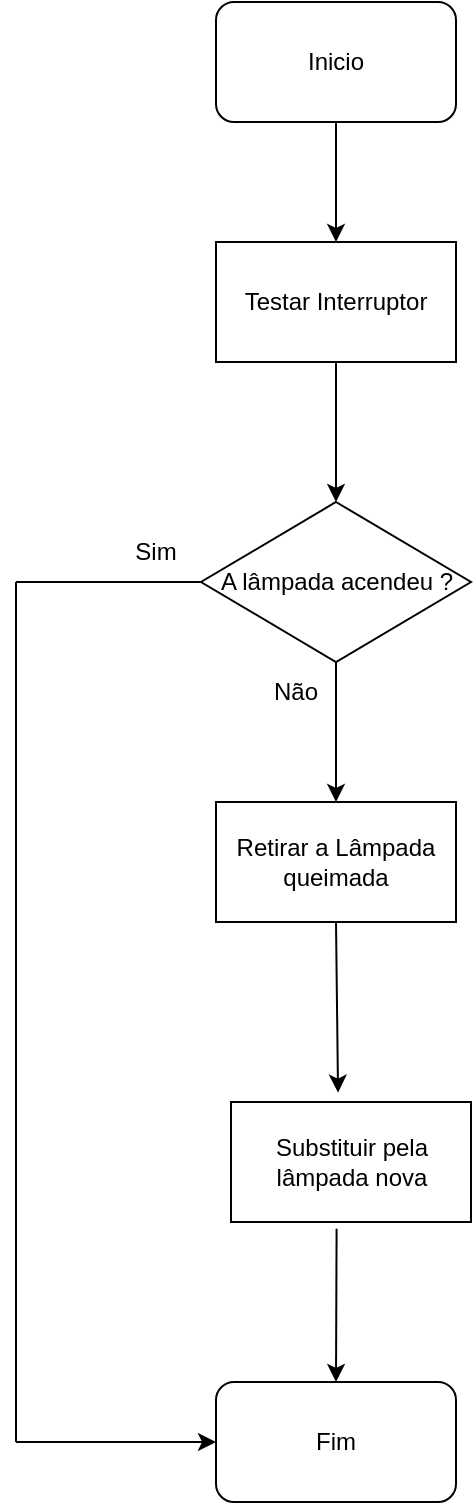 <mxfile version="24.0.7" type="google">
  <diagram name="Página-1" id="PbN7MtnjQ8nox-ocvOt1">
    <mxGraphModel dx="739" dy="438" grid="1" gridSize="10" guides="1" tooltips="1" connect="1" arrows="1" fold="1" page="1" pageScale="1" pageWidth="827" pageHeight="1169" math="0" shadow="0">
      <root>
        <mxCell id="0" />
        <mxCell id="1" parent="0" />
        <mxCell id="EAymjwtRwtyYh1D9pdEW-2" value="Inicio" style="rounded=1;whiteSpace=wrap;html=1;" parent="1" vertex="1">
          <mxGeometry x="380" y="180" width="120" height="60" as="geometry" />
        </mxCell>
        <mxCell id="EAymjwtRwtyYh1D9pdEW-3" value="" style="endArrow=classic;html=1;rounded=0;exitX=0.5;exitY=1;exitDx=0;exitDy=0;entryX=0.5;entryY=0;entryDx=0;entryDy=0;" parent="1" source="EAymjwtRwtyYh1D9pdEW-2" target="EAymjwtRwtyYh1D9pdEW-4" edge="1">
          <mxGeometry width="50" height="50" relative="1" as="geometry">
            <mxPoint x="424" y="340" as="sourcePoint" />
            <mxPoint x="490" y="270" as="targetPoint" />
            <Array as="points">
              <mxPoint x="440" y="280" />
            </Array>
          </mxGeometry>
        </mxCell>
        <mxCell id="EAymjwtRwtyYh1D9pdEW-4" value="Testar Interruptor" style="rounded=0;whiteSpace=wrap;html=1;" parent="1" vertex="1">
          <mxGeometry x="380" y="300" width="120" height="60" as="geometry" />
        </mxCell>
        <mxCell id="EAymjwtRwtyYh1D9pdEW-5" value="A lâmpada acendeu ?" style="rhombus;whiteSpace=wrap;html=1;" parent="1" vertex="1">
          <mxGeometry x="372.5" y="430" width="135" height="80" as="geometry" />
        </mxCell>
        <mxCell id="EAymjwtRwtyYh1D9pdEW-6" value="" style="endArrow=classic;html=1;rounded=0;entryX=0.5;entryY=0;entryDx=0;entryDy=0;" parent="1" target="EAymjwtRwtyYh1D9pdEW-5" edge="1">
          <mxGeometry width="50" height="50" relative="1" as="geometry">
            <mxPoint x="440" y="360" as="sourcePoint" />
            <mxPoint x="630" y="350" as="targetPoint" />
          </mxGeometry>
        </mxCell>
        <mxCell id="EAymjwtRwtyYh1D9pdEW-7" value="" style="endArrow=classic;html=1;rounded=0;exitX=0.5;exitY=1;exitDx=0;exitDy=0;entryX=0.5;entryY=0;entryDx=0;entryDy=0;" parent="1" source="EAymjwtRwtyYh1D9pdEW-5" target="EAymjwtRwtyYh1D9pdEW-9" edge="1">
          <mxGeometry width="50" height="50" relative="1" as="geometry">
            <mxPoint x="460" y="615" as="sourcePoint" />
            <mxPoint x="510" y="550" as="targetPoint" />
          </mxGeometry>
        </mxCell>
        <mxCell id="EAymjwtRwtyYh1D9pdEW-8" value="Não" style="text;html=1;align=center;verticalAlign=middle;whiteSpace=wrap;rounded=0;" parent="1" vertex="1">
          <mxGeometry x="390" y="510" width="60" height="30" as="geometry" />
        </mxCell>
        <mxCell id="EAymjwtRwtyYh1D9pdEW-9" value="Retirar a Lâmpada queimada" style="rounded=0;whiteSpace=wrap;html=1;" parent="1" vertex="1">
          <mxGeometry x="380" y="580" width="120" height="60" as="geometry" />
        </mxCell>
        <mxCell id="EAymjwtRwtyYh1D9pdEW-10" value="Substituir pela lâmpada nova" style="rounded=0;whiteSpace=wrap;html=1;" parent="1" vertex="1">
          <mxGeometry x="387.5" y="730" width="120" height="60" as="geometry" />
        </mxCell>
        <mxCell id="EAymjwtRwtyYh1D9pdEW-11" value="" style="endArrow=classic;html=1;rounded=0;exitX=0.5;exitY=1;exitDx=0;exitDy=0;entryX=0.446;entryY=-0.078;entryDx=0;entryDy=0;entryPerimeter=0;" parent="1" source="EAymjwtRwtyYh1D9pdEW-9" target="EAymjwtRwtyYh1D9pdEW-10" edge="1">
          <mxGeometry width="50" height="50" relative="1" as="geometry">
            <mxPoint x="640" y="650" as="sourcePoint" />
            <mxPoint x="690" y="600" as="targetPoint" />
          </mxGeometry>
        </mxCell>
        <mxCell id="EAymjwtRwtyYh1D9pdEW-12" value="Fim" style="rounded=1;whiteSpace=wrap;html=1;" parent="1" vertex="1">
          <mxGeometry x="380" y="870" width="120" height="60" as="geometry" />
        </mxCell>
        <mxCell id="EAymjwtRwtyYh1D9pdEW-13" value="" style="endArrow=classic;html=1;rounded=0;exitX=0.44;exitY=1.056;exitDx=0;exitDy=0;exitPerimeter=0;entryX=0.5;entryY=0;entryDx=0;entryDy=0;" parent="1" source="EAymjwtRwtyYh1D9pdEW-10" target="EAymjwtRwtyYh1D9pdEW-12" edge="1">
          <mxGeometry width="50" height="50" relative="1" as="geometry">
            <mxPoint x="530" y="820" as="sourcePoint" />
            <mxPoint x="580" y="770" as="targetPoint" />
          </mxGeometry>
        </mxCell>
        <mxCell id="EAymjwtRwtyYh1D9pdEW-15" value="Sim" style="text;html=1;align=center;verticalAlign=middle;whiteSpace=wrap;rounded=0;" parent="1" vertex="1">
          <mxGeometry x="320" y="440" width="60" height="30" as="geometry" />
        </mxCell>
        <mxCell id="EAymjwtRwtyYh1D9pdEW-16" value="" style="endArrow=none;html=1;rounded=0;exitX=0;exitY=0.5;exitDx=0;exitDy=0;" parent="1" source="EAymjwtRwtyYh1D9pdEW-5" edge="1">
          <mxGeometry width="50" height="50" relative="1" as="geometry">
            <mxPoint x="320" y="350" as="sourcePoint" />
            <mxPoint x="280" y="470" as="targetPoint" />
          </mxGeometry>
        </mxCell>
        <mxCell id="EAymjwtRwtyYh1D9pdEW-17" value="" style="endArrow=none;html=1;rounded=0;" parent="1" edge="1">
          <mxGeometry width="50" height="50" relative="1" as="geometry">
            <mxPoint x="280" y="900" as="sourcePoint" />
            <mxPoint x="280" y="470" as="targetPoint" />
          </mxGeometry>
        </mxCell>
        <mxCell id="EAymjwtRwtyYh1D9pdEW-18" value="" style="endArrow=classic;html=1;rounded=0;entryX=0;entryY=0.5;entryDx=0;entryDy=0;" parent="1" target="EAymjwtRwtyYh1D9pdEW-12" edge="1">
          <mxGeometry width="50" height="50" relative="1" as="geometry">
            <mxPoint x="280" y="900" as="sourcePoint" />
            <mxPoint x="370" y="810" as="targetPoint" />
          </mxGeometry>
        </mxCell>
      </root>
    </mxGraphModel>
  </diagram>
</mxfile>
